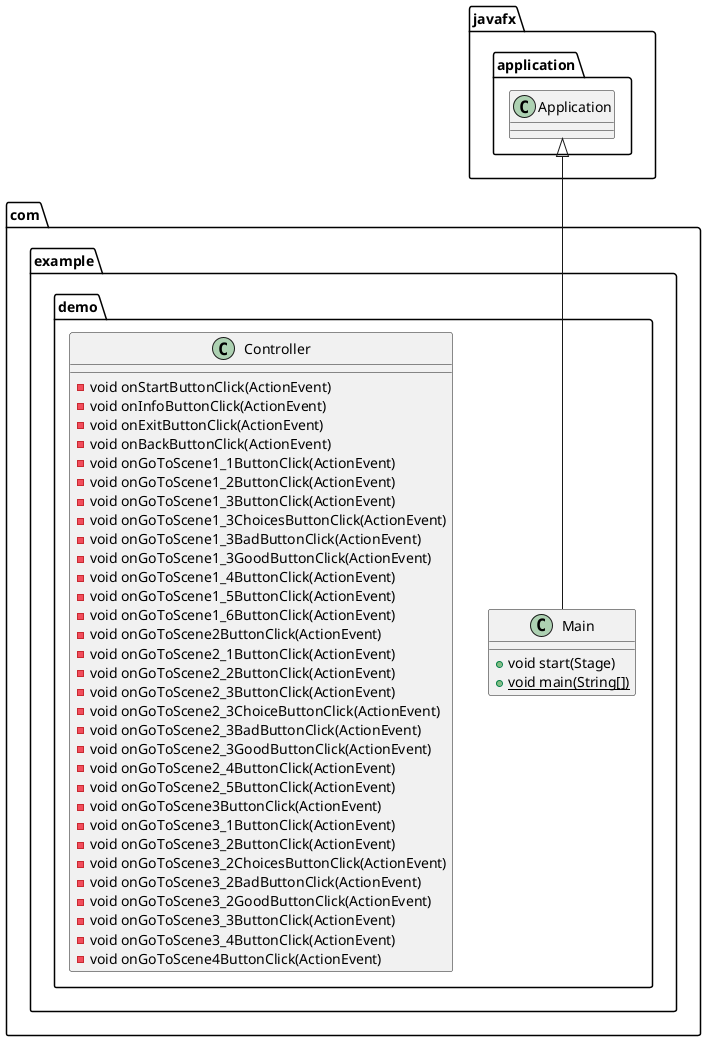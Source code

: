 @startuml
class com.example.demo.Main {
+ void start(Stage)
+ {static} void main(String[])
}
class com.example.demo.Controller {
- void onStartButtonClick(ActionEvent)
- void onInfoButtonClick(ActionEvent)
- void onExitButtonClick(ActionEvent)
- void onBackButtonClick(ActionEvent)
- void onGoToScene1_1ButtonClick(ActionEvent)
- void onGoToScene1_2ButtonClick(ActionEvent)
- void onGoToScene1_3ButtonClick(ActionEvent)
- void onGoToScene1_3ChoicesButtonClick(ActionEvent)
- void onGoToScene1_3BadButtonClick(ActionEvent)
- void onGoToScene1_3GoodButtonClick(ActionEvent)
- void onGoToScene1_4ButtonClick(ActionEvent)
- void onGoToScene1_5ButtonClick(ActionEvent)
- void onGoToScene1_6ButtonClick(ActionEvent)
- void onGoToScene2ButtonClick(ActionEvent)
- void onGoToScene2_1ButtonClick(ActionEvent)
- void onGoToScene2_2ButtonClick(ActionEvent)
- void onGoToScene2_3ButtonClick(ActionEvent)
- void onGoToScene2_3ChoiceButtonClick(ActionEvent)
- void onGoToScene2_3BadButtonClick(ActionEvent)
- void onGoToScene2_3GoodButtonClick(ActionEvent)
- void onGoToScene2_4ButtonClick(ActionEvent)
- void onGoToScene2_5ButtonClick(ActionEvent)
- void onGoToScene3ButtonClick(ActionEvent)
- void onGoToScene3_1ButtonClick(ActionEvent)
- void onGoToScene3_2ButtonClick(ActionEvent)
- void onGoToScene3_2ChoicesButtonClick(ActionEvent)
- void onGoToScene3_2BadButtonClick(ActionEvent)
- void onGoToScene3_2GoodButtonClick(ActionEvent)
- void onGoToScene3_3ButtonClick(ActionEvent)
- void onGoToScene3_4ButtonClick(ActionEvent)
- void onGoToScene4ButtonClick(ActionEvent)
}


javafx.application.Application <|-- com.example.demo.Main
@enduml